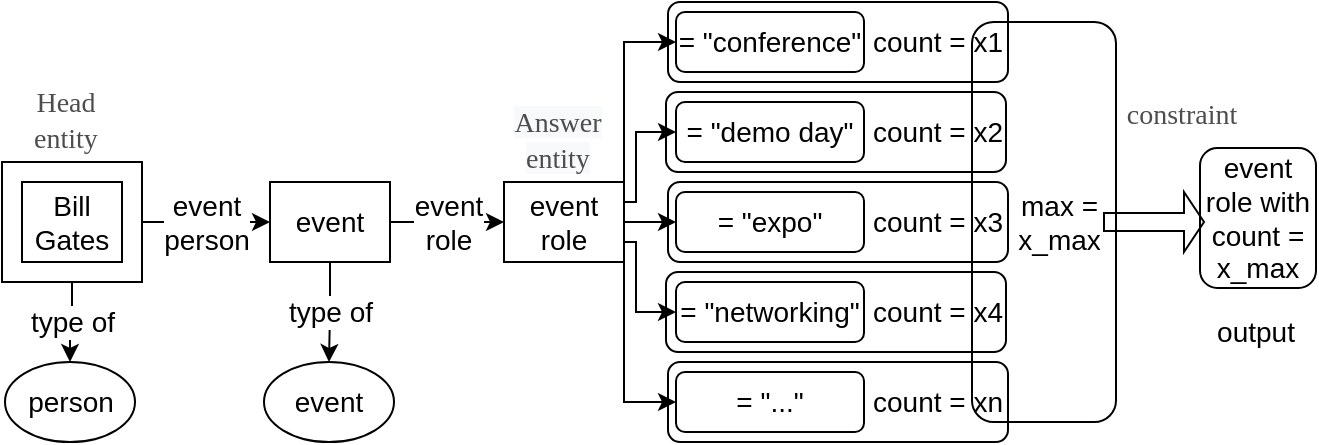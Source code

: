 <mxfile version="20.6.0" type="github">
  <diagram id="arVia_q9M4zwnsmmppWG" name="Page-1">
    <mxGraphModel dx="751" dy="486" grid="1" gridSize="10" guides="1" tooltips="1" connect="1" arrows="1" fold="1" page="1" pageScale="1" pageWidth="850" pageHeight="1100" math="0" shadow="0">
      <root>
        <mxCell id="0" />
        <mxCell id="1" parent="0" />
        <mxCell id="PogmzczyXwXEEB9GdY8q-43" value="" style="rounded=1;whiteSpace=wrap;html=1;fontSize=14;fontColor=#000000;" vertex="1" parent="1">
          <mxGeometry x="605" y="215" width="170" height="40" as="geometry" />
        </mxCell>
        <mxCell id="PogmzczyXwXEEB9GdY8q-44" value="" style="rounded=1;whiteSpace=wrap;html=1;fontSize=14;fontColor=#000000;" vertex="1" parent="1">
          <mxGeometry x="606" y="170" width="170" height="40" as="geometry" />
        </mxCell>
        <mxCell id="PogmzczyXwXEEB9GdY8q-45" value="" style="rounded=1;whiteSpace=wrap;html=1;fontSize=14;fontColor=#000000;" vertex="1" parent="1">
          <mxGeometry x="606" y="260" width="170" height="40" as="geometry" />
        </mxCell>
        <mxCell id="PogmzczyXwXEEB9GdY8q-42" value="" style="rounded=1;whiteSpace=wrap;html=1;fontSize=14;fontColor=#000000;" vertex="1" parent="1">
          <mxGeometry x="605" y="125" width="170" height="40" as="geometry" />
        </mxCell>
        <mxCell id="PogmzczyXwXEEB9GdY8q-40" value="" style="rounded=1;whiteSpace=wrap;html=1;fontSize=14;fontColor=#000000;" vertex="1" parent="1">
          <mxGeometry x="606" y="80" width="170" height="40" as="geometry" />
        </mxCell>
        <mxCell id="PogmzczyXwXEEB9GdY8q-14" value="type of" style="edgeStyle=orthogonalEdgeStyle;rounded=0;orthogonalLoop=1;jettySize=auto;html=1;exitX=0.5;exitY=1;exitDx=0;exitDy=0;exitPerimeter=0;entryX=0.5;entryY=0;entryDx=0;entryDy=0;fontSize=14;fontColor=#000000;" edge="1" parent="1" source="PogmzczyXwXEEB9GdY8q-9" target="PogmzczyXwXEEB9GdY8q-11">
          <mxGeometry relative="1" as="geometry" />
        </mxCell>
        <mxCell id="PogmzczyXwXEEB9GdY8q-17" value="event&lt;br&gt;person" style="edgeStyle=orthogonalEdgeStyle;rounded=0;orthogonalLoop=1;jettySize=auto;html=1;exitX=1;exitY=0.5;exitDx=0;exitDy=0;exitPerimeter=0;entryX=0;entryY=0.5;entryDx=0;entryDy=0;fontSize=14;fontColor=#000000;" edge="1" parent="1" source="PogmzczyXwXEEB9GdY8q-9" target="PogmzczyXwXEEB9GdY8q-16">
          <mxGeometry relative="1" as="geometry" />
        </mxCell>
        <mxCell id="PogmzczyXwXEEB9GdY8q-9" value="" style="verticalLabelPosition=bottom;verticalAlign=top;html=1;shape=mxgraph.basic.frame;dx=10;whiteSpace=wrap;fontSize=14;fontColor=#000000;" vertex="1" parent="1">
          <mxGeometry x="273" y="160" width="70" height="60" as="geometry" />
        </mxCell>
        <mxCell id="PogmzczyXwXEEB9GdY8q-10" value="Bill Gates" style="text;html=1;strokeColor=none;fillColor=none;align=center;verticalAlign=middle;whiteSpace=wrap;rounded=0;fontSize=14;fontColor=#000000;" vertex="1" parent="1">
          <mxGeometry x="278" y="175" width="60" height="30" as="geometry" />
        </mxCell>
        <mxCell id="PogmzczyXwXEEB9GdY8q-11" value="person" style="ellipse;whiteSpace=wrap;html=1;fontSize=14;fontColor=#000000;" vertex="1" parent="1">
          <mxGeometry x="274.5" y="260" width="65" height="40" as="geometry" />
        </mxCell>
        <mxCell id="PogmzczyXwXEEB9GdY8q-19" value="type of" style="edgeStyle=orthogonalEdgeStyle;rounded=0;orthogonalLoop=1;jettySize=auto;html=1;exitX=0.5;exitY=1;exitDx=0;exitDy=0;entryX=0.5;entryY=0;entryDx=0;entryDy=0;fontSize=14;fontColor=#000000;" edge="1" parent="1" source="PogmzczyXwXEEB9GdY8q-16" target="PogmzczyXwXEEB9GdY8q-18">
          <mxGeometry relative="1" as="geometry" />
        </mxCell>
        <mxCell id="PogmzczyXwXEEB9GdY8q-21" value="event&lt;br&gt;role" style="edgeStyle=orthogonalEdgeStyle;rounded=0;orthogonalLoop=1;jettySize=auto;html=1;exitX=1;exitY=0.5;exitDx=0;exitDy=0;entryX=0;entryY=0.5;entryDx=0;entryDy=0;fontSize=14;fontColor=#000000;" edge="1" parent="1" source="PogmzczyXwXEEB9GdY8q-16" target="PogmzczyXwXEEB9GdY8q-20">
          <mxGeometry relative="1" as="geometry">
            <Array as="points">
              <mxPoint x="480" y="190" />
              <mxPoint x="480" y="190" />
            </Array>
          </mxGeometry>
        </mxCell>
        <mxCell id="PogmzczyXwXEEB9GdY8q-16" value="event" style="rounded=0;whiteSpace=wrap;html=1;fontSize=14;fontColor=#000000;" vertex="1" parent="1">
          <mxGeometry x="407" y="170" width="60" height="40" as="geometry" />
        </mxCell>
        <mxCell id="PogmzczyXwXEEB9GdY8q-18" value="event" style="ellipse;whiteSpace=wrap;html=1;fontSize=14;fontColor=#000000;" vertex="1" parent="1">
          <mxGeometry x="404" y="260" width="65" height="40" as="geometry" />
        </mxCell>
        <mxCell id="PogmzczyXwXEEB9GdY8q-29" style="edgeStyle=orthogonalEdgeStyle;rounded=0;orthogonalLoop=1;jettySize=auto;html=1;exitX=1;exitY=0;exitDx=0;exitDy=0;entryX=0;entryY=0.5;entryDx=0;entryDy=0;fontSize=14;fontColor=#000000;" edge="1" parent="1" source="PogmzczyXwXEEB9GdY8q-20" target="PogmzczyXwXEEB9GdY8q-28">
          <mxGeometry relative="1" as="geometry" />
        </mxCell>
        <mxCell id="PogmzczyXwXEEB9GdY8q-31" style="edgeStyle=orthogonalEdgeStyle;rounded=0;orthogonalLoop=1;jettySize=auto;html=1;exitX=1;exitY=0.25;exitDx=0;exitDy=0;entryX=0;entryY=0.5;entryDx=0;entryDy=0;fontSize=14;fontColor=#000000;" edge="1" parent="1" source="PogmzczyXwXEEB9GdY8q-20" target="PogmzczyXwXEEB9GdY8q-30">
          <mxGeometry relative="1" as="geometry">
            <Array as="points">
              <mxPoint x="590" y="180" />
              <mxPoint x="590" y="145" />
            </Array>
          </mxGeometry>
        </mxCell>
        <mxCell id="PogmzczyXwXEEB9GdY8q-33" style="edgeStyle=orthogonalEdgeStyle;rounded=0;orthogonalLoop=1;jettySize=auto;html=1;exitX=1;exitY=0.5;exitDx=0;exitDy=0;entryX=0;entryY=0.5;entryDx=0;entryDy=0;fontSize=14;fontColor=#000000;" edge="1" parent="1" source="PogmzczyXwXEEB9GdY8q-20" target="PogmzczyXwXEEB9GdY8q-32">
          <mxGeometry relative="1" as="geometry" />
        </mxCell>
        <mxCell id="PogmzczyXwXEEB9GdY8q-37" style="edgeStyle=orthogonalEdgeStyle;rounded=0;orthogonalLoop=1;jettySize=auto;html=1;exitX=1;exitY=0.75;exitDx=0;exitDy=0;entryX=0;entryY=0.5;entryDx=0;entryDy=0;fontSize=14;fontColor=#000000;" edge="1" parent="1" source="PogmzczyXwXEEB9GdY8q-20" target="PogmzczyXwXEEB9GdY8q-34">
          <mxGeometry relative="1" as="geometry">
            <Array as="points">
              <mxPoint x="590" y="200" />
              <mxPoint x="590" y="235" />
            </Array>
          </mxGeometry>
        </mxCell>
        <mxCell id="PogmzczyXwXEEB9GdY8q-38" style="edgeStyle=orthogonalEdgeStyle;rounded=0;orthogonalLoop=1;jettySize=auto;html=1;exitX=1;exitY=1;exitDx=0;exitDy=0;entryX=0;entryY=0.5;entryDx=0;entryDy=0;fontSize=14;fontColor=#000000;" edge="1" parent="1" source="PogmzczyXwXEEB9GdY8q-20" target="PogmzczyXwXEEB9GdY8q-35">
          <mxGeometry relative="1" as="geometry" />
        </mxCell>
        <mxCell id="PogmzczyXwXEEB9GdY8q-20" value="event&lt;br&gt;role" style="rounded=0;whiteSpace=wrap;html=1;fontSize=14;fontColor=#000000;" vertex="1" parent="1">
          <mxGeometry x="524" y="170" width="60" height="40" as="geometry" />
        </mxCell>
        <mxCell id="PogmzczyXwXEEB9GdY8q-28" value="= &quot;conference&quot;" style="rounded=1;whiteSpace=wrap;html=1;fontSize=14;fontColor=#000000;" vertex="1" parent="1">
          <mxGeometry x="610" y="85" width="94" height="30" as="geometry" />
        </mxCell>
        <mxCell id="PogmzczyXwXEEB9GdY8q-30" value="= &quot;demo day&quot;" style="rounded=1;whiteSpace=wrap;html=1;fontSize=14;fontColor=#000000;" vertex="1" parent="1">
          <mxGeometry x="610" y="130" width="94" height="30" as="geometry" />
        </mxCell>
        <mxCell id="PogmzczyXwXEEB9GdY8q-32" value="= &quot;expo&quot;" style="rounded=1;whiteSpace=wrap;html=1;fontSize=14;fontColor=#000000;" vertex="1" parent="1">
          <mxGeometry x="610" y="175" width="94" height="30" as="geometry" />
        </mxCell>
        <mxCell id="PogmzczyXwXEEB9GdY8q-34" value="= &quot;networking&quot;" style="rounded=1;whiteSpace=wrap;html=1;fontSize=14;fontColor=#000000;" vertex="1" parent="1">
          <mxGeometry x="610" y="220" width="94" height="30" as="geometry" />
        </mxCell>
        <mxCell id="PogmzczyXwXEEB9GdY8q-35" value="= &quot;...&quot;" style="rounded=1;whiteSpace=wrap;html=1;fontSize=14;fontColor=#000000;" vertex="1" parent="1">
          <mxGeometry x="610" y="265" width="94" height="30" as="geometry" />
        </mxCell>
        <mxCell id="PogmzczyXwXEEB9GdY8q-41" value="count = x1" style="text;html=1;strokeColor=none;fillColor=none;align=center;verticalAlign=middle;whiteSpace=wrap;rounded=0;fontSize=14;fontColor=#000000;" vertex="1" parent="1">
          <mxGeometry x="706" y="85" width="70" height="30" as="geometry" />
        </mxCell>
        <mxCell id="PogmzczyXwXEEB9GdY8q-47" value="count = x2" style="text;html=1;strokeColor=none;fillColor=none;align=center;verticalAlign=middle;whiteSpace=wrap;rounded=0;fontSize=14;fontColor=#000000;" vertex="1" parent="1">
          <mxGeometry x="706" y="130" width="70" height="30" as="geometry" />
        </mxCell>
        <mxCell id="PogmzczyXwXEEB9GdY8q-48" value="count = x3" style="text;html=1;strokeColor=none;fillColor=none;align=center;verticalAlign=middle;whiteSpace=wrap;rounded=0;fontSize=14;fontColor=#000000;" vertex="1" parent="1">
          <mxGeometry x="706" y="175" width="70" height="30" as="geometry" />
        </mxCell>
        <mxCell id="PogmzczyXwXEEB9GdY8q-49" value="count = x4" style="text;html=1;strokeColor=none;fillColor=none;align=center;verticalAlign=middle;whiteSpace=wrap;rounded=0;fontSize=14;fontColor=#000000;" vertex="1" parent="1">
          <mxGeometry x="706" y="220" width="70" height="30" as="geometry" />
        </mxCell>
        <mxCell id="PogmzczyXwXEEB9GdY8q-50" value="count = xn" style="text;html=1;strokeColor=none;fillColor=none;align=center;verticalAlign=middle;whiteSpace=wrap;rounded=0;fontSize=14;fontColor=#000000;" vertex="1" parent="1">
          <mxGeometry x="706" y="265" width="70" height="30" as="geometry" />
        </mxCell>
        <mxCell id="PogmzczyXwXEEB9GdY8q-51" value="&amp;nbsp; &amp;nbsp; max =&lt;br&gt;&amp;nbsp; &amp;nbsp; x_max" style="rounded=1;whiteSpace=wrap;html=1;fontSize=14;fontColor=#000000;fillColor=none;" vertex="1" parent="1">
          <mxGeometry x="758" y="90" width="72" height="200" as="geometry" />
        </mxCell>
        <mxCell id="PogmzczyXwXEEB9GdY8q-56" value="" style="shape=singleArrow;whiteSpace=wrap;html=1;fontSize=14;fontColor=#000000;fillColor=none;" vertex="1" parent="1">
          <mxGeometry x="824" y="175" width="50" height="30" as="geometry" />
        </mxCell>
        <mxCell id="PogmzczyXwXEEB9GdY8q-58" value="event role with count = x_max" style="rounded=1;whiteSpace=wrap;html=1;fontSize=14;fontColor=#000000;fillColor=none;" vertex="1" parent="1">
          <mxGeometry x="872" y="153" width="58" height="70" as="geometry" />
        </mxCell>
        <mxCell id="PogmzczyXwXEEB9GdY8q-59" value="output" style="text;html=1;strokeColor=none;fillColor=none;align=center;verticalAlign=middle;whiteSpace=wrap;rounded=0;fontSize=14;fontColor=#000000;" vertex="1" parent="1">
          <mxGeometry x="870" y="230" width="60" height="30" as="geometry" />
        </mxCell>
        <mxCell id="PogmzczyXwXEEB9GdY8q-60" value="&lt;font face=&quot;Times New Roman&quot; color=&quot;#4d4d4d&quot;&gt;Head entity&lt;/font&gt;" style="text;html=1;strokeColor=none;fillColor=none;align=center;verticalAlign=middle;whiteSpace=wrap;rounded=0;fontSize=14;fontColor=#000000;" vertex="1" parent="1">
          <mxGeometry x="274.5" y="124" width="60" height="30" as="geometry" />
        </mxCell>
        <mxCell id="PogmzczyXwXEEB9GdY8q-61" value="&lt;font color=&quot;#4d4d4d&quot;&gt;&lt;span style=&quot;font-size: 14px; font-style: normal; font-variant-ligatures: normal; font-variant-caps: normal; font-weight: 400; letter-spacing: normal; orphans: 2; text-align: center; text-indent: 0px; text-transform: none; widows: 2; word-spacing: 0px; -webkit-text-stroke-width: 0px; background-color: rgb(248, 249, 250); text-decoration-thickness: initial; text-decoration-style: initial; text-decoration-color: initial; float: none; display: inline !important;&quot;&gt;&lt;font face=&quot;Times New Roman&quot;&gt;Answer entity&lt;/font&gt;&lt;/span&gt;&lt;br&gt;&lt;/font&gt;" style="text;html=1;strokeColor=none;fillColor=none;align=center;verticalAlign=middle;whiteSpace=wrap;rounded=0;fontSize=14;fontColor=#000000;" vertex="1" parent="1">
          <mxGeometry x="521" y="134" width="60" height="30" as="geometry" />
        </mxCell>
        <mxCell id="PogmzczyXwXEEB9GdY8q-63" value="&lt;font color=&quot;#4d4d4d&quot; face=&quot;Times New Roman&quot;&gt;constraint&lt;/font&gt;" style="text;html=1;strokeColor=none;fillColor=none;align=center;verticalAlign=middle;whiteSpace=wrap;rounded=0;fontSize=14;fontColor=#3399FF;" vertex="1" parent="1">
          <mxGeometry x="833" y="96" width="60" height="80" as="geometry" />
        </mxCell>
      </root>
    </mxGraphModel>
  </diagram>
</mxfile>
